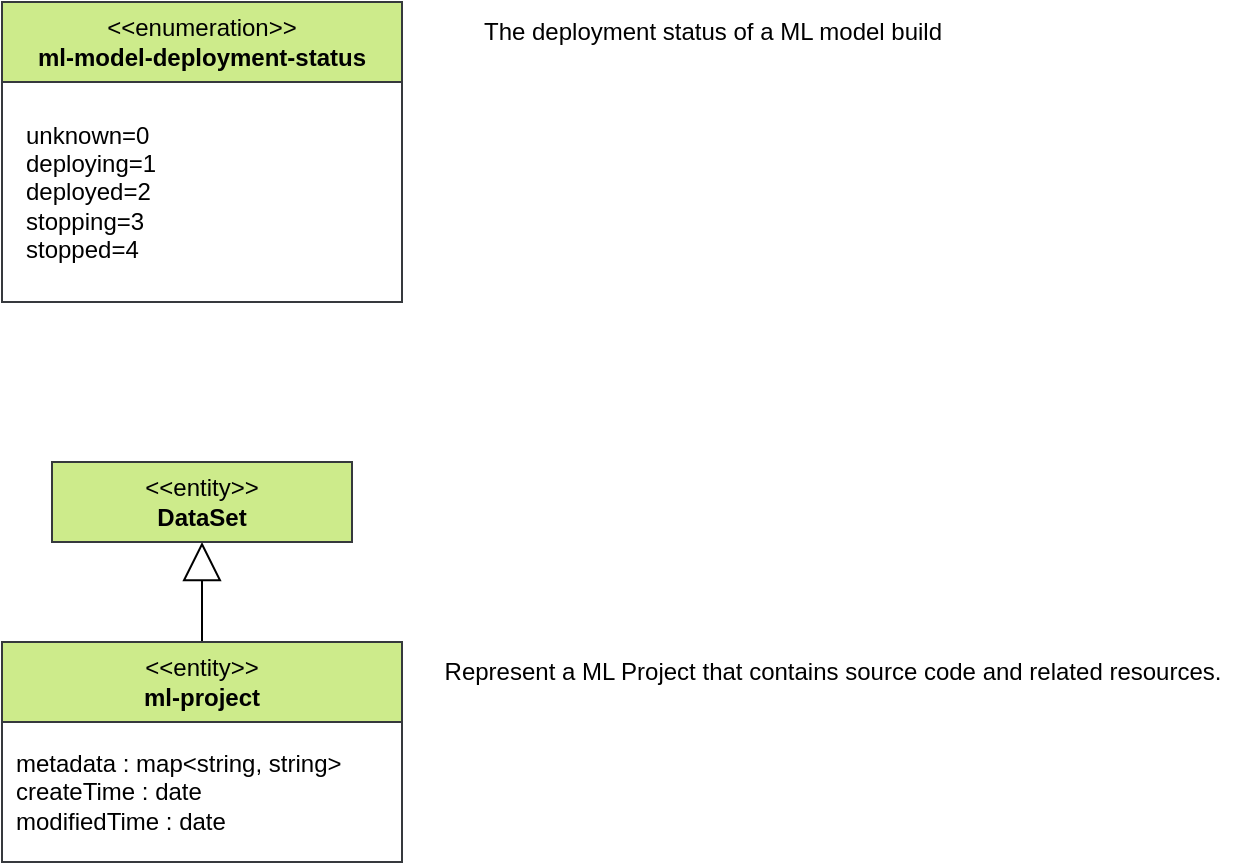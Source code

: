 <mxfile version="21.5.0" type="device">
  <diagram name="4000 - Machine Learning" id="E7OlI3xNNOOTIq73CvQG">
    <mxGraphModel dx="1194" dy="775" grid="1" gridSize="10" guides="1" tooltips="1" connect="1" arrows="1" fold="1" page="1" pageScale="1" pageWidth="827" pageHeight="1169" math="0" shadow="0">
      <root>
        <mxCell id="0" />
        <mxCell id="1" parent="0" />
        <mxCell id="j13zGsTKhd5fi-iCGpmj-1" value="&lt;span style=&quot;font-weight: normal;&quot;&gt;&amp;lt;&amp;lt;enumeration&amp;gt;&amp;gt;&lt;br&gt;&lt;/span&gt;ml-model-deployment-status" style="swimlane;whiteSpace=wrap;html=1;startSize=40;fillColor=#cdeb8b;strokeColor=#36393d;" vertex="1" parent="1">
          <mxGeometry x="170" y="50" width="200" height="150" as="geometry" />
        </mxCell>
        <mxCell id="j13zGsTKhd5fi-iCGpmj-3" value="unknown=0&lt;br&gt;deploying=1&lt;br&gt;deployed=2&lt;br&gt;stopping=3&lt;br&gt;stopped=4" style="text;html=1;align=left;verticalAlign=middle;resizable=0;points=[];autosize=1;strokeColor=none;fillColor=none;" vertex="1" parent="j13zGsTKhd5fi-iCGpmj-1">
          <mxGeometry x="10" y="50" width="90" height="90" as="geometry" />
        </mxCell>
        <mxCell id="j13zGsTKhd5fi-iCGpmj-7" style="edgeStyle=orthogonalEdgeStyle;rounded=0;orthogonalLoop=1;jettySize=auto;html=1;exitX=0.5;exitY=0;exitDx=0;exitDy=0;endArrow=block;endFill=0;endSize=17;" edge="1" parent="1" source="j13zGsTKhd5fi-iCGpmj-4" target="j13zGsTKhd5fi-iCGpmj-6">
          <mxGeometry relative="1" as="geometry" />
        </mxCell>
        <mxCell id="j13zGsTKhd5fi-iCGpmj-4" value="&lt;span style=&quot;font-weight: normal;&quot;&gt;&amp;lt;&amp;lt;entity&amp;gt;&amp;gt;&lt;br&gt;&lt;/span&gt;ml-project" style="swimlane;whiteSpace=wrap;html=1;startSize=40;fillColor=#cdeb8b;strokeColor=#36393d;" vertex="1" parent="1">
          <mxGeometry x="170" y="370" width="200" height="110" as="geometry" />
        </mxCell>
        <mxCell id="j13zGsTKhd5fi-iCGpmj-5" value="metadata : map&amp;lt;string, string&amp;gt;&lt;br&gt;createTime : date&lt;br&gt;modifiedTime : date&lt;br&gt;" style="text;html=1;align=left;verticalAlign=middle;resizable=0;points=[];autosize=1;strokeColor=none;fillColor=none;" vertex="1" parent="j13zGsTKhd5fi-iCGpmj-4">
          <mxGeometry x="5" y="45" width="190" height="60" as="geometry" />
        </mxCell>
        <mxCell id="j13zGsTKhd5fi-iCGpmj-6" value="&amp;lt;&amp;lt;entity&amp;gt;&amp;gt;&lt;br&gt;&lt;b&gt;DataSet&lt;/b&gt;" style="rounded=0;whiteSpace=wrap;html=1;fillColor=#cdeb8b;strokeColor=#36393d;" vertex="1" parent="1">
          <mxGeometry x="195" y="280" width="150" height="40" as="geometry" />
        </mxCell>
        <mxCell id="j13zGsTKhd5fi-iCGpmj-8" value="The deployment status of a ML model build" style="text;html=1;align=center;verticalAlign=middle;resizable=0;points=[];autosize=1;strokeColor=none;fillColor=none;" vertex="1" parent="1">
          <mxGeometry x="400" y="50" width="250" height="30" as="geometry" />
        </mxCell>
        <mxCell id="j13zGsTKhd5fi-iCGpmj-9" value="Represent a ML Project that contains source code and related resources." style="text;html=1;align=center;verticalAlign=middle;resizable=0;points=[];autosize=1;strokeColor=none;fillColor=none;" vertex="1" parent="1">
          <mxGeometry x="380" y="370" width="410" height="30" as="geometry" />
        </mxCell>
      </root>
    </mxGraphModel>
  </diagram>
</mxfile>
